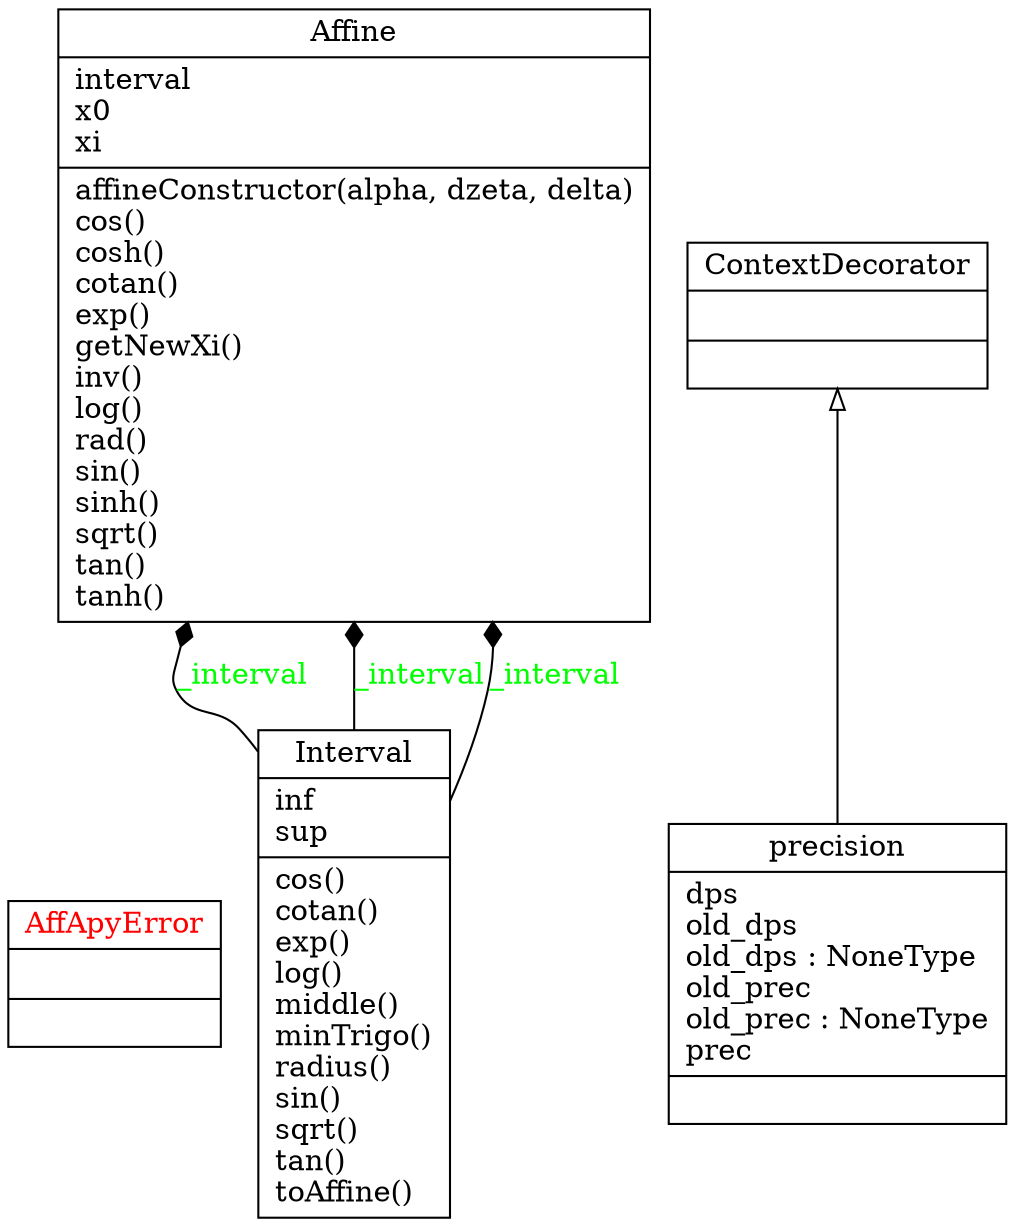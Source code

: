 digraph "classes_AffApy" {
charset="utf-8"
rankdir=BT
"0" [fontcolor="red", label="{AffApyError|\l|}", shape="record"];
"1" [label="{Affine|interval\lx0\lxi\l|affineConstructor(alpha, dzeta, delta)\lcos()\lcosh()\lcotan()\lexp()\lgetNewXi()\linv()\llog()\lrad()\lsin()\lsinh()\lsqrt()\ltan()\ltanh()\l}", shape="record"];
"2" [label="{ContextDecorator|\l|}", shape="record"];
"3" [label="{Interval|inf\lsup\l|cos()\lcotan()\lexp()\llog()\lmiddle()\lminTrigo()\lradius()\lsin()\lsqrt()\ltan()\ltoAffine()\l}", shape="record"];
"4" [label="{precision|dps\lold_dps\lold_dps : NoneType\lold_prec\lold_prec : NoneType\lprec\l|}", shape="record"];
"4" -> "2" [arrowhead="empty", arrowtail="none"];
"3" -> "1" [arrowhead="diamond", arrowtail="none", fontcolor="green", label="_interval", style="solid"];
"3" -> "1" [arrowhead="diamond", arrowtail="none", fontcolor="green", label="_interval", style="solid"];
"3" -> "1" [arrowhead="diamond", arrowtail="none", fontcolor="green", label="_interval", style="solid"];
}
